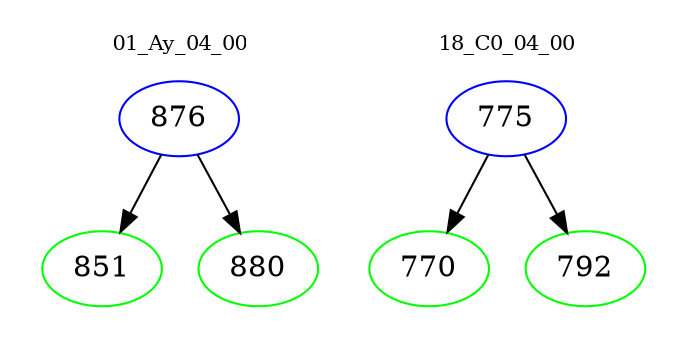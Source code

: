 digraph{
subgraph cluster_0 {
color = white
label = "01_Ay_04_00";
fontsize=10;
T0_876 [label="876", color="blue"]
T0_876 -> T0_851 [color="black"]
T0_851 [label="851", color="green"]
T0_876 -> T0_880 [color="black"]
T0_880 [label="880", color="green"]
}
subgraph cluster_1 {
color = white
label = "18_C0_04_00";
fontsize=10;
T1_775 [label="775", color="blue"]
T1_775 -> T1_770 [color="black"]
T1_770 [label="770", color="green"]
T1_775 -> T1_792 [color="black"]
T1_792 [label="792", color="green"]
}
}

